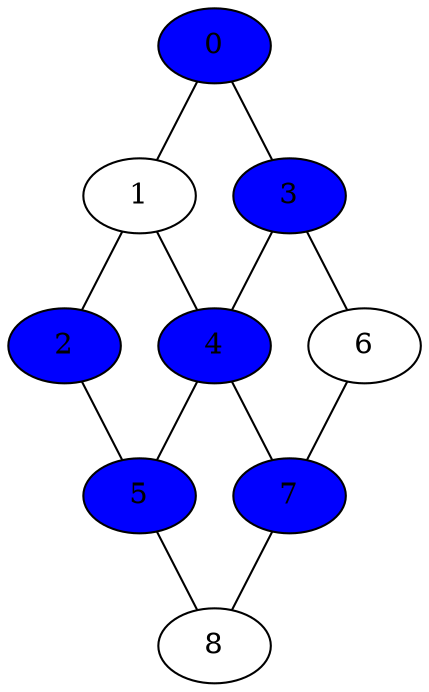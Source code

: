 graph {
1;
6;
8;
node [style=filled fillcolor=blue];
0;
1;
3;
4;
5;
6;
8;
0--1;
0--3;
1--2;
1--4;
2--5;
3--4;
3--6;
4--5;
4--7;
5--8;
6--7;
7--8;
}
